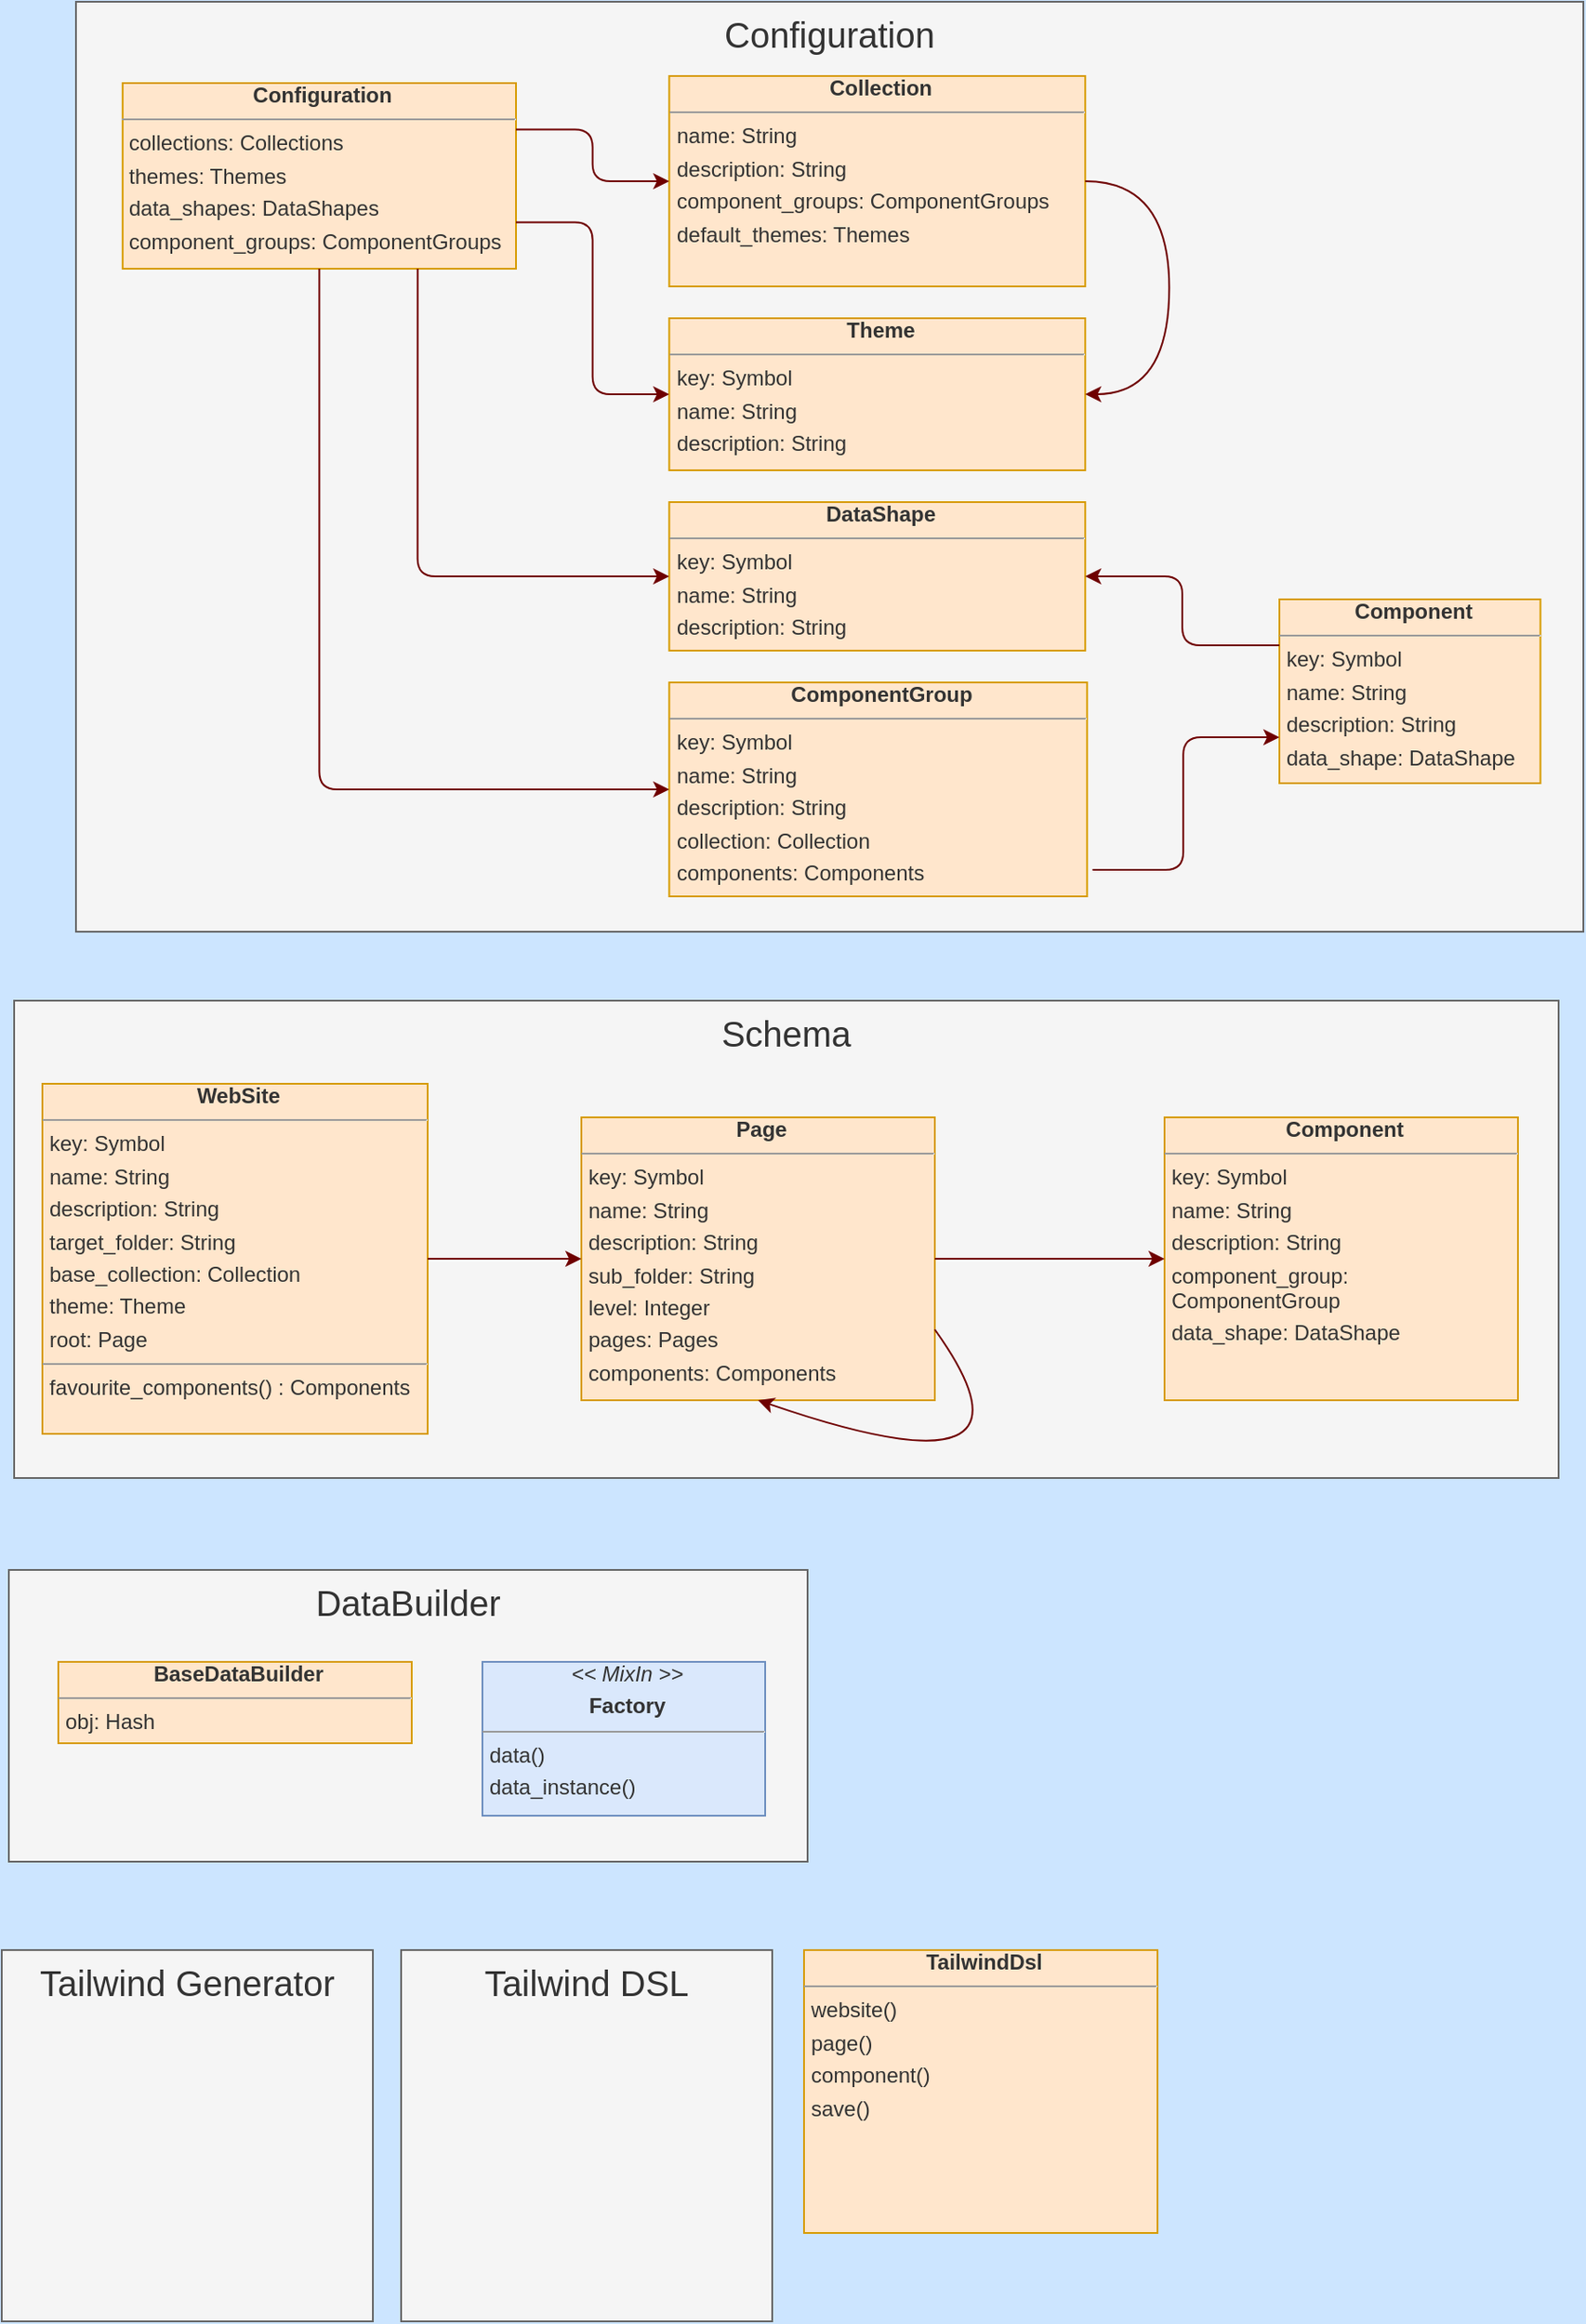 <mxfile>
    <diagram id="gHN" name="Domain Modal">
        <mxGraphModel dx="1311" dy="583" grid="0" gridSize="10" guides="1" tooltips="1" connect="1" arrows="1" fold="1" page="1" pageScale="1" pageWidth="1169" pageHeight="827" background="#CCE5FF" math="0" shadow="0">
            <root>
                <mxCell id="page_root_gHN"/>
                <mxCell id="node_root_gHN" parent="page_root_gHN"/>
                <mxCell id="syoxd6ieJrQFCAj4x4gr-0" value="" style="group" vertex="1" connectable="0" parent="node_root_gHN">
                    <mxGeometry x="52" y="915" width="452" height="165" as="geometry"/>
                </mxCell>
                <mxCell id="gHN-27" value="DataBuilder" style="whiteSpace=wrap;html=1;rounded=0;fillColor=#f5f5f5;strokeColor=#666666;fontColor=#333333;fontSize=20;verticalAlign=top" parent="syoxd6ieJrQFCAj4x4gr-0" vertex="1">
                    <mxGeometry width="452" height="165" as="geometry"/>
                </mxCell>
                <mxCell id="gHN-28" value="&lt;p style=&quot;margin:0px;margin-left:4px;margin-bottom:4px;text-align:center&quot;&gt;&lt;b&gt;BaseDataBuilder&lt;/b&gt;&lt;/p&gt;&lt;hr size=&quot;1&quot;/&gt;&lt;p style=&quot;margin:0px;margin-left:4px;margin-bottom:4px&quot;&gt;obj: Hash&lt;/p&gt;" style="whiteSpace=wrap;html=1;rounded=0;fillColor=#ffe6cc;strokeColor=#d79b00;fontColor=#333333;align=left;overflow=fill;fontSize=12;fontFamily=Helvetica" parent="syoxd6ieJrQFCAj4x4gr-0" vertex="1">
                    <mxGeometry x="28" y="52" width="200" height="46" as="geometry"/>
                </mxCell>
                <mxCell id="gHN-29" value="&lt;p style=&quot;margin:0px;margin-left:4px;margin-bottom:4px;text-align:center&quot;&gt;&lt;i&gt;&amp;lt;&amp;lt; MixIn &amp;gt;&amp;gt;&lt;/i&gt;&lt;/p&gt;&lt;p style=&quot;margin:0px;margin-left:4px;margin-bottom:4px;text-align:center&quot;&gt;&lt;b&gt;Factory&lt;/b&gt;&lt;/p&gt;&lt;hr size=&quot;1&quot;/&gt;&lt;p style=&quot;margin:0px;margin-left:4px;margin-bottom:4px&quot;&gt;data()&lt;/p&gt;&lt;p style=&quot;margin:0px;margin-left:4px;margin-bottom:4px&quot;&gt;data_instance()&lt;/p&gt;" style="whiteSpace=wrap;html=1;rounded=0;fillColor=#dae8fc;strokeColor=#6c8ebf;fontColor=#333333;align=left;overflow=fill;fontSize=12;fontFamily=Helvetica" parent="syoxd6ieJrQFCAj4x4gr-0" vertex="1">
                    <mxGeometry x="268" y="52" width="160" height="87" as="geometry"/>
                </mxCell>
                <mxCell id="syoxd6ieJrQFCAj4x4gr-1" value="" style="group" vertex="1" connectable="0" parent="node_root_gHN">
                    <mxGeometry x="55" y="593" width="874" height="285" as="geometry"/>
                </mxCell>
                <mxCell id="gHN-17" value="Schema" style="whiteSpace=wrap;html=1;rounded=0;fillColor=#f5f5f5;strokeColor=#666666;fontColor=#333333;fontSize=20;verticalAlign=top" parent="syoxd6ieJrQFCAj4x4gr-1" vertex="1">
                    <mxGeometry width="874" height="270" as="geometry"/>
                </mxCell>
                <mxCell id="b1" value="&lt;p style=&quot;margin:0px;margin-left:4px;margin-bottom:4px;text-align:center&quot;&gt;&lt;b&gt;WebSite&lt;/b&gt;&lt;/p&gt;&lt;hr size=&quot;1&quot;/&gt;&lt;p style=&quot;margin:0px;margin-left:4px;margin-bottom:4px&quot;&gt;key: Symbol&lt;/p&gt;&lt;p style=&quot;margin:0px;margin-left:4px;margin-bottom:4px&quot;&gt;name: String&lt;/p&gt;&lt;p style=&quot;margin:0px;margin-left:4px;margin-bottom:4px&quot;&gt;description: String&lt;/p&gt;&lt;p style=&quot;margin:0px;margin-left:4px;margin-bottom:4px&quot;&gt;target_folder: String&lt;/p&gt;&lt;p style=&quot;margin:0px;margin-left:4px;margin-bottom:4px&quot;&gt;base_collection: Collection&lt;/p&gt;&lt;p style=&quot;margin:0px;margin-left:4px;margin-bottom:4px&quot;&gt;theme: Theme&lt;/p&gt;&lt;p style=&quot;margin:0px;margin-left:4px;margin-bottom:4px&quot;&gt;root: Page&lt;/p&gt;&lt;hr size=&quot;1&quot;/&gt;&lt;p style=&quot;margin:0px;margin-left:4px;margin-bottom:4px&quot;&gt;favourite_components() : Components&lt;/p&gt;" style="whiteSpace=wrap;html=1;rounded=0;fillColor=#ffe6cc;strokeColor=#d79b00;fontColor=#333333;align=left;overflow=fill;fontSize=12;fontFamily=Helvetica" parent="syoxd6ieJrQFCAj4x4gr-1" vertex="1">
                    <mxGeometry x="16" y="47" width="218" height="198" as="geometry"/>
                </mxCell>
                <mxCell id="b2" value="&lt;p style=&quot;margin:0px;margin-left:4px;margin-bottom:4px;text-align:center&quot;&gt;&lt;b&gt;Page&lt;/b&gt;&lt;/p&gt;&lt;hr size=&quot;1&quot;/&gt;&lt;p style=&quot;margin:0px;margin-left:4px;margin-bottom:4px&quot;&gt;key: Symbol&lt;/p&gt;&lt;p style=&quot;margin:0px;margin-left:4px;margin-bottom:4px&quot;&gt;name: String&lt;/p&gt;&lt;p style=&quot;margin:0px;margin-left:4px;margin-bottom:4px&quot;&gt;description: String&lt;/p&gt;&lt;p style=&quot;margin:0px;margin-left:4px;margin-bottom:4px&quot;&gt;sub_folder: String&lt;/p&gt;&lt;p style=&quot;margin:0px;margin-left:4px;margin-bottom:4px&quot;&gt;level: Integer&lt;/p&gt;&lt;p style=&quot;margin:0px;margin-left:4px;margin-bottom:4px&quot;&gt;pages: Pages&lt;/p&gt;&lt;p style=&quot;margin:0px;margin-left:4px;margin-bottom:4px&quot;&gt;components: Components&lt;/p&gt;" style="whiteSpace=wrap;html=1;rounded=0;fillColor=#ffe6cc;strokeColor=#d79b00;fontColor=#333333;align=left;overflow=fill;fontSize=12;fontFamily=Helvetica" parent="syoxd6ieJrQFCAj4x4gr-1" vertex="1">
                    <mxGeometry x="321" y="66" width="200" height="160" as="geometry"/>
                </mxCell>
                <mxCell id="b3" value="&lt;p style=&quot;margin:0px;margin-left:4px;margin-bottom:4px;text-align:center&quot;&gt;&lt;b&gt;Component&lt;/b&gt;&lt;/p&gt;&lt;hr size=&quot;1&quot;/&gt;&lt;p style=&quot;margin:0px;margin-left:4px;margin-bottom:4px&quot;&gt;key: Symbol&lt;/p&gt;&lt;p style=&quot;margin:0px;margin-left:4px;margin-bottom:4px&quot;&gt;name: String&lt;/p&gt;&lt;p style=&quot;margin:0px;margin-left:4px;margin-bottom:4px&quot;&gt;description: String&lt;/p&gt;&lt;p style=&quot;margin:0px;margin-left:4px;margin-bottom:4px&quot;&gt;component_group: ComponentGroup&lt;/p&gt;&lt;p style=&quot;margin:0px;margin-left:4px;margin-bottom:4px&quot;&gt;data_shape: DataShape&lt;/p&gt;" style="whiteSpace=wrap;html=1;rounded=0;fillColor=#ffe6cc;strokeColor=#d79b00;fontColor=#333333;align=left;overflow=fill;fontSize=12;fontFamily=Helvetica" parent="syoxd6ieJrQFCAj4x4gr-1" vertex="1">
                    <mxGeometry x="651" y="66" width="200" height="160" as="geometry"/>
                </mxCell>
                <mxCell id="gHN-21" value="" style="edgeStyle=orthogonalEdgeStyle;curved=1;exitX=1;exitY=0.5;exitDx=0;exitDy=0;entryX=0;entryY=0.5;entryDx=0;entryDy=0;startArrow=none;startFill=1;endArrow=classic;endFill=1;whiteSpace=wrap;html=1;rounded=0;fillColor=#a20025;strokeColor=#6F0000;" parent="syoxd6ieJrQFCAj4x4gr-1" source="b1" target="b2" edge="1">
                    <mxGeometry relative="1" as="geometry"/>
                </mxCell>
                <mxCell id="gHN-22" value="" style="edgeStyle=orthogonalEdgeStyle;curved=1;exitX=1;exitY=0.5;exitDx=0;exitDy=0;entryX=0;entryY=0.5;entryDx=0;entryDy=0;startArrow=none;startFill=1;endArrow=classic;endFill=1;whiteSpace=wrap;html=1;rounded=0;fillColor=#a20025;strokeColor=#6F0000;" parent="syoxd6ieJrQFCAj4x4gr-1" source="b2" target="b3" edge="1">
                    <mxGeometry relative="1" as="geometry"/>
                </mxCell>
                <mxCell id="gHN-23" value="" style="edgeStyle=orthogonalEdgeStyle;exitX=1;exitY=0.75;exitDx=0;exitDy=0;entryX=0.5;entryY=1;entryDx=0;entryDy=0;startArrow=none;startFill=1;endArrow=classic;endFill=1;whiteSpace=wrap;html=1;fillColor=#a20025;strokeColor=#6F0000;curved=1;" parent="syoxd6ieJrQFCAj4x4gr-1" source="b2" target="b2" edge="1">
                    <mxGeometry relative="1" as="geometry">
                        <Array as="points">
                            <mxPoint x="592" y="285"/>
                        </Array>
                    </mxGeometry>
                </mxCell>
                <mxCell id="syoxd6ieJrQFCAj4x4gr-2" value="" style="group" vertex="1" connectable="0" parent="node_root_gHN">
                    <mxGeometry x="90" y="28" width="853" height="526" as="geometry"/>
                </mxCell>
                <mxCell id="gHN-3" value="Configuration" style="whiteSpace=wrap;html=1;rounded=0;fillColor=#f5f5f5;strokeColor=#666666;fontColor=#333333;fontSize=20;verticalAlign=top" parent="syoxd6ieJrQFCAj4x4gr-2" vertex="1">
                    <mxGeometry width="853" height="526" as="geometry"/>
                </mxCell>
                <mxCell id="a1" value="&lt;p style=&quot;margin:0px;margin-left:4px;margin-bottom:4px;text-align:center&quot;&gt;&lt;b&gt;Configuration&lt;/b&gt;&lt;/p&gt;&lt;hr size=&quot;1&quot;/&gt;&lt;p style=&quot;margin:0px;margin-left:4px;margin-bottom:4px&quot;&gt;collections: Collections&lt;/p&gt;&lt;p style=&quot;margin:0px;margin-left:4px;margin-bottom:4px&quot;&gt;themes: Themes&lt;/p&gt;&lt;p style=&quot;margin:0px;margin-left:4px;margin-bottom:4px&quot;&gt;data_shapes: DataShapes&lt;/p&gt;&lt;p style=&quot;margin:0px;margin-left:4px;margin-bottom:4px&quot;&gt;component_groups: ComponentGroups&lt;/p&gt;" style="whiteSpace=wrap;html=1;rounded=0;fillColor=#ffe6cc;strokeColor=#d79b00;fontColor=#333333;align=left;overflow=fill;fontSize=12;fontFamily=Helvetica" parent="syoxd6ieJrQFCAj4x4gr-2" vertex="1">
                    <mxGeometry x="26.39" y="46" width="222.61" height="105" as="geometry"/>
                </mxCell>
                <mxCell id="a2" value="&lt;p style=&quot;margin:0px;margin-left:4px;margin-bottom:4px;text-align:center&quot;&gt;&lt;b&gt;Collection&lt;/b&gt;&lt;/p&gt;&lt;hr size=&quot;1&quot;/&gt;&lt;p style=&quot;margin:0px;margin-left:4px;margin-bottom:4px&quot;&gt;name: String&lt;/p&gt;&lt;p style=&quot;margin:0px;margin-left:4px;margin-bottom:4px&quot;&gt;description: String&lt;/p&gt;&lt;p style=&quot;margin:0px;margin-left:4px;margin-bottom:4px&quot;&gt;component_groups: ComponentGroups&lt;/p&gt;&lt;p style=&quot;margin:0px;margin-left:4px;margin-bottom:4px&quot;&gt;default_themes: Themes&lt;/p&gt;" style="whiteSpace=wrap;html=1;rounded=0;fillColor=#ffe6cc;strokeColor=#d79b00;fontColor=#333333;align=left;overflow=fill;fontSize=12;fontFamily=Helvetica" parent="syoxd6ieJrQFCAj4x4gr-2" vertex="1">
                    <mxGeometry x="335.71" y="42" width="235.42" height="119" as="geometry"/>
                </mxCell>
                <mxCell id="a3" value="&lt;p style=&quot;margin:0px;margin-left:4px;margin-bottom:4px;text-align:center&quot;&gt;&lt;b&gt;Theme&lt;/b&gt;&lt;/p&gt;&lt;hr size=&quot;1&quot;/&gt;&lt;p style=&quot;margin:0px;margin-left:4px;margin-bottom:4px&quot;&gt;key: Symbol&lt;/p&gt;&lt;p style=&quot;margin:0px;margin-left:4px;margin-bottom:4px&quot;&gt;name: String&lt;/p&gt;&lt;p style=&quot;margin:0px;margin-left:4px;margin-bottom:4px&quot;&gt;description: String&lt;/p&gt;" style="whiteSpace=wrap;html=1;rounded=0;fillColor=#ffe6cc;strokeColor=#d79b00;fontColor=#333333;align=left;overflow=fill;fontSize=12;fontFamily=Helvetica" parent="syoxd6ieJrQFCAj4x4gr-2" vertex="1">
                    <mxGeometry x="335.71" y="179" width="235.42" height="86" as="geometry"/>
                </mxCell>
                <mxCell id="a4" value="&lt;p style=&quot;margin:0px;margin-left:4px;margin-bottom:4px;text-align:center&quot;&gt;&lt;b&gt;DataShape&lt;/b&gt;&lt;/p&gt;&lt;hr size=&quot;1&quot;/&gt;&lt;p style=&quot;margin:0px;margin-left:4px;margin-bottom:4px&quot;&gt;key: Symbol&lt;/p&gt;&lt;p style=&quot;margin:0px;margin-left:4px;margin-bottom:4px&quot;&gt;name: String&lt;/p&gt;&lt;p style=&quot;margin:0px;margin-left:4px;margin-bottom:4px&quot;&gt;description: String&lt;/p&gt;" style="whiteSpace=wrap;html=1;rounded=0;fillColor=#ffe6cc;strokeColor=#d79b00;fontColor=#333333;align=left;overflow=fill;fontSize=12;fontFamily=Helvetica" parent="syoxd6ieJrQFCAj4x4gr-2" vertex="1">
                    <mxGeometry x="335.71" y="283" width="235.42" height="84" as="geometry"/>
                </mxCell>
                <mxCell id="a5" value="&lt;p style=&quot;margin:0px;margin-left:4px;margin-bottom:4px;text-align:center&quot;&gt;&lt;b&gt;ComponentGroup&lt;/b&gt;&lt;/p&gt;&lt;hr size=&quot;1&quot;/&gt;&lt;p style=&quot;margin:0px;margin-left:4px;margin-bottom:4px&quot;&gt;key: Symbol&lt;/p&gt;&lt;p style=&quot;margin:0px;margin-left:4px;margin-bottom:4px&quot;&gt;name: String&lt;/p&gt;&lt;p style=&quot;margin:0px;margin-left:4px;margin-bottom:4px&quot;&gt;description: String&lt;/p&gt;&lt;p style=&quot;margin:0px;margin-left:4px;margin-bottom:4px&quot;&gt;collection: Collection&lt;/p&gt;&lt;p style=&quot;margin:0px;margin-left:4px;margin-bottom:4px&quot;&gt;components: Components&lt;/p&gt;" style="whiteSpace=wrap;html=1;rounded=0;fillColor=#ffe6cc;strokeColor=#d79b00;fontColor=#333333;align=left;overflow=fill;fontSize=12;fontFamily=Helvetica" parent="syoxd6ieJrQFCAj4x4gr-2" vertex="1">
                    <mxGeometry x="335.71" y="385" width="236.475" height="121" as="geometry"/>
                </mxCell>
                <mxCell id="a6" value="&lt;p style=&quot;margin:0px;margin-left:4px;margin-bottom:4px;text-align:center&quot;&gt;&lt;b&gt;Component&lt;/b&gt;&lt;/p&gt;&lt;hr size=&quot;1&quot;/&gt;&lt;p style=&quot;margin:0px;margin-left:4px;margin-bottom:4px&quot;&gt;key: Symbol&lt;/p&gt;&lt;p style=&quot;margin:0px;margin-left:4px;margin-bottom:4px&quot;&gt;name: String&lt;/p&gt;&lt;p style=&quot;margin:0px;margin-left:4px;margin-bottom:4px&quot;&gt;description: String&lt;/p&gt;&lt;p style=&quot;margin:0px;margin-left:4px;margin-bottom:4px&quot;&gt;data_shape: DataShape&lt;/p&gt;" style="whiteSpace=wrap;html=1;rounded=0;fillColor=#ffe6cc;strokeColor=#d79b00;fontColor=#333333;align=left;overflow=fill;fontSize=12;fontFamily=Helvetica" parent="syoxd6ieJrQFCAj4x4gr-2" vertex="1">
                    <mxGeometry x="681" y="338" width="147.72" height="104" as="geometry"/>
                </mxCell>
                <mxCell id="gHN-10" value="" style="edgeStyle=orthogonalEdgeStyle;exitX=1;exitY=0.25;exitDx=0;exitDy=0;entryX=0;entryY=0.5;entryDx=0;entryDy=0;startArrow=none;startFill=1;endArrow=classic;endFill=1;whiteSpace=wrap;html=1;fillColor=#a20025;strokeColor=#6F0000;rounded=1;" parent="syoxd6ieJrQFCAj4x4gr-2" source="a1" target="a2" edge="1">
                    <mxGeometry relative="1" as="geometry"/>
                </mxCell>
                <mxCell id="gHN-11" value="" style="edgeStyle=orthogonalEdgeStyle;exitX=1;exitY=0.75;exitDx=0;exitDy=0;entryX=0;entryY=0.5;entryDx=0;entryDy=0;startArrow=none;startFill=1;endArrow=classic;endFill=1;whiteSpace=wrap;html=1;fillColor=#a20025;strokeColor=#6F0000;rounded=1;" parent="syoxd6ieJrQFCAj4x4gr-2" source="a1" target="a3" edge="1">
                    <mxGeometry relative="1" as="geometry"/>
                </mxCell>
                <mxCell id="gHN-12" value="" style="edgeStyle=orthogonalEdgeStyle;exitX=0.75;exitY=1;exitDx=0;exitDy=0;entryX=0;entryY=0.5;entryDx=0;entryDy=0;startArrow=none;startFill=1;endArrow=classic;endFill=1;whiteSpace=wrap;html=1;fillColor=#a20025;strokeColor=#6F0000;rounded=1;" parent="syoxd6ieJrQFCAj4x4gr-2" source="a1" target="a4" edge="1">
                    <mxGeometry relative="1" as="geometry"/>
                </mxCell>
                <mxCell id="gHN-13" value="" style="edgeStyle=orthogonalEdgeStyle;exitX=0.5;exitY=1;exitDx=0;exitDy=0;entryX=0;entryY=0.5;entryDx=0;entryDy=0;startArrow=none;startFill=1;endArrow=classic;endFill=1;whiteSpace=wrap;html=1;fillColor=#a20025;strokeColor=#6F0000;rounded=1;" parent="syoxd6ieJrQFCAj4x4gr-2" source="a1" target="a5" edge="1">
                    <mxGeometry relative="1" as="geometry"/>
                </mxCell>
                <mxCell id="gHN-14" value="" style="edgeStyle=orthogonalEdgeStyle;exitX=1.013;exitY=0.876;exitDx=0;exitDy=0;entryX=0;entryY=0.75;entryDx=0;entryDy=0;startArrow=none;startFill=1;endArrow=classic;endFill=1;whiteSpace=wrap;html=1;rounded=1;fillColor=#a20025;strokeColor=#6F0000;exitPerimeter=0;" parent="syoxd6ieJrQFCAj4x4gr-2" source="a5" target="a6" edge="1">
                    <mxGeometry relative="1" as="geometry"/>
                </mxCell>
                <mxCell id="gHN-15" value="" style="edgeStyle=orthogonalEdgeStyle;exitX=0;exitY=0.25;exitDx=0;exitDy=0;entryX=1;entryY=0.5;entryDx=0;entryDy=0;startArrow=none;startFill=1;endArrow=classic;endFill=1;whiteSpace=wrap;html=1;rounded=1;fillColor=#a20025;strokeColor=#6F0000;" parent="syoxd6ieJrQFCAj4x4gr-2" source="a6" target="a4" edge="1">
                    <mxGeometry relative="1" as="geometry"/>
                </mxCell>
                <mxCell id="gHN-16" value="" style="edgeStyle=orthogonalEdgeStyle;curved=1;exitX=1;exitY=0.5;exitDx=0;exitDy=0;entryX=1;entryY=0.5;entryDx=0;entryDy=0;startArrow=none;startFill=1;endArrow=classic;endFill=1;whiteSpace=wrap;html=1;rounded=0;fillColor=#a20025;strokeColor=#6F0000;" parent="syoxd6ieJrQFCAj4x4gr-2" source="a2" target="a3" edge="1">
                    <mxGeometry relative="1" as="geometry">
                        <Array as="points">
                            <mxPoint x="618.636" y="102"/>
                            <mxPoint x="618.636" y="222"/>
                        </Array>
                    </mxGeometry>
                </mxCell>
                <mxCell id="syoxd6ieJrQFCAj4x4gr-3" value="Tailwind Generator" style="whiteSpace=wrap;html=1;rounded=0;fillColor=#f5f5f5;strokeColor=#666666;fontColor=#333333;fontSize=20;verticalAlign=top" vertex="1" parent="node_root_gHN">
                    <mxGeometry x="48" y="1130" width="210" height="210" as="geometry"/>
                </mxCell>
                <mxCell id="syoxd6ieJrQFCAj4x4gr-4" value="Tailwind DSL" style="whiteSpace=wrap;html=1;rounded=0;fillColor=#f5f5f5;strokeColor=#666666;fontColor=#333333;fontSize=20;verticalAlign=top" vertex="1" parent="node_root_gHN">
                    <mxGeometry x="274" y="1130" width="210" height="210" as="geometry"/>
                </mxCell>
                <mxCell id="syoxd6ieJrQFCAj4x4gr-5" value="&lt;p style=&quot;margin:0px;margin-left:4px;margin-bottom:4px;text-align:center&quot;&gt;&lt;b&gt;TailwindDsl&lt;/b&gt;&lt;/p&gt;&lt;hr size=&quot;1&quot;/&gt;&lt;p style=&quot;margin:0px;margin-left:4px;margin-bottom:4px&quot;&gt;website()&lt;/p&gt;&lt;p style=&quot;margin:0px;margin-left:4px;margin-bottom:4px&quot;&gt;page()&lt;/p&gt;&lt;p style=&quot;margin:0px;margin-left:4px;margin-bottom:4px&quot;&gt;component()&lt;/p&gt;&lt;p style=&quot;margin:0px;margin-left:4px;margin-bottom:4px&quot;&gt;save()&lt;/p&gt;" style="whiteSpace=wrap;html=1;rounded=0;fillColor=#ffe6cc;strokeColor=#d79b00;fontColor=#333333;align=left;overflow=fill;fontSize=12;fontFamily=Helvetica" vertex="1" parent="node_root_gHN">
                    <mxGeometry x="502" y="1130" width="200" height="160" as="geometry"/>
                </mxCell>
            </root>
        </mxGraphModel>
    </diagram>
</mxfile>